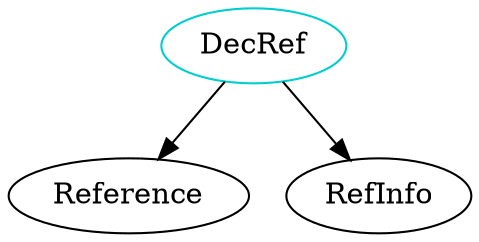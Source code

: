 digraph decref{
DecRef -> Reference;
DecRef -> RefInfo;
DecRef	[shape=oval, color=cyan3, label="DecRef"];
}
